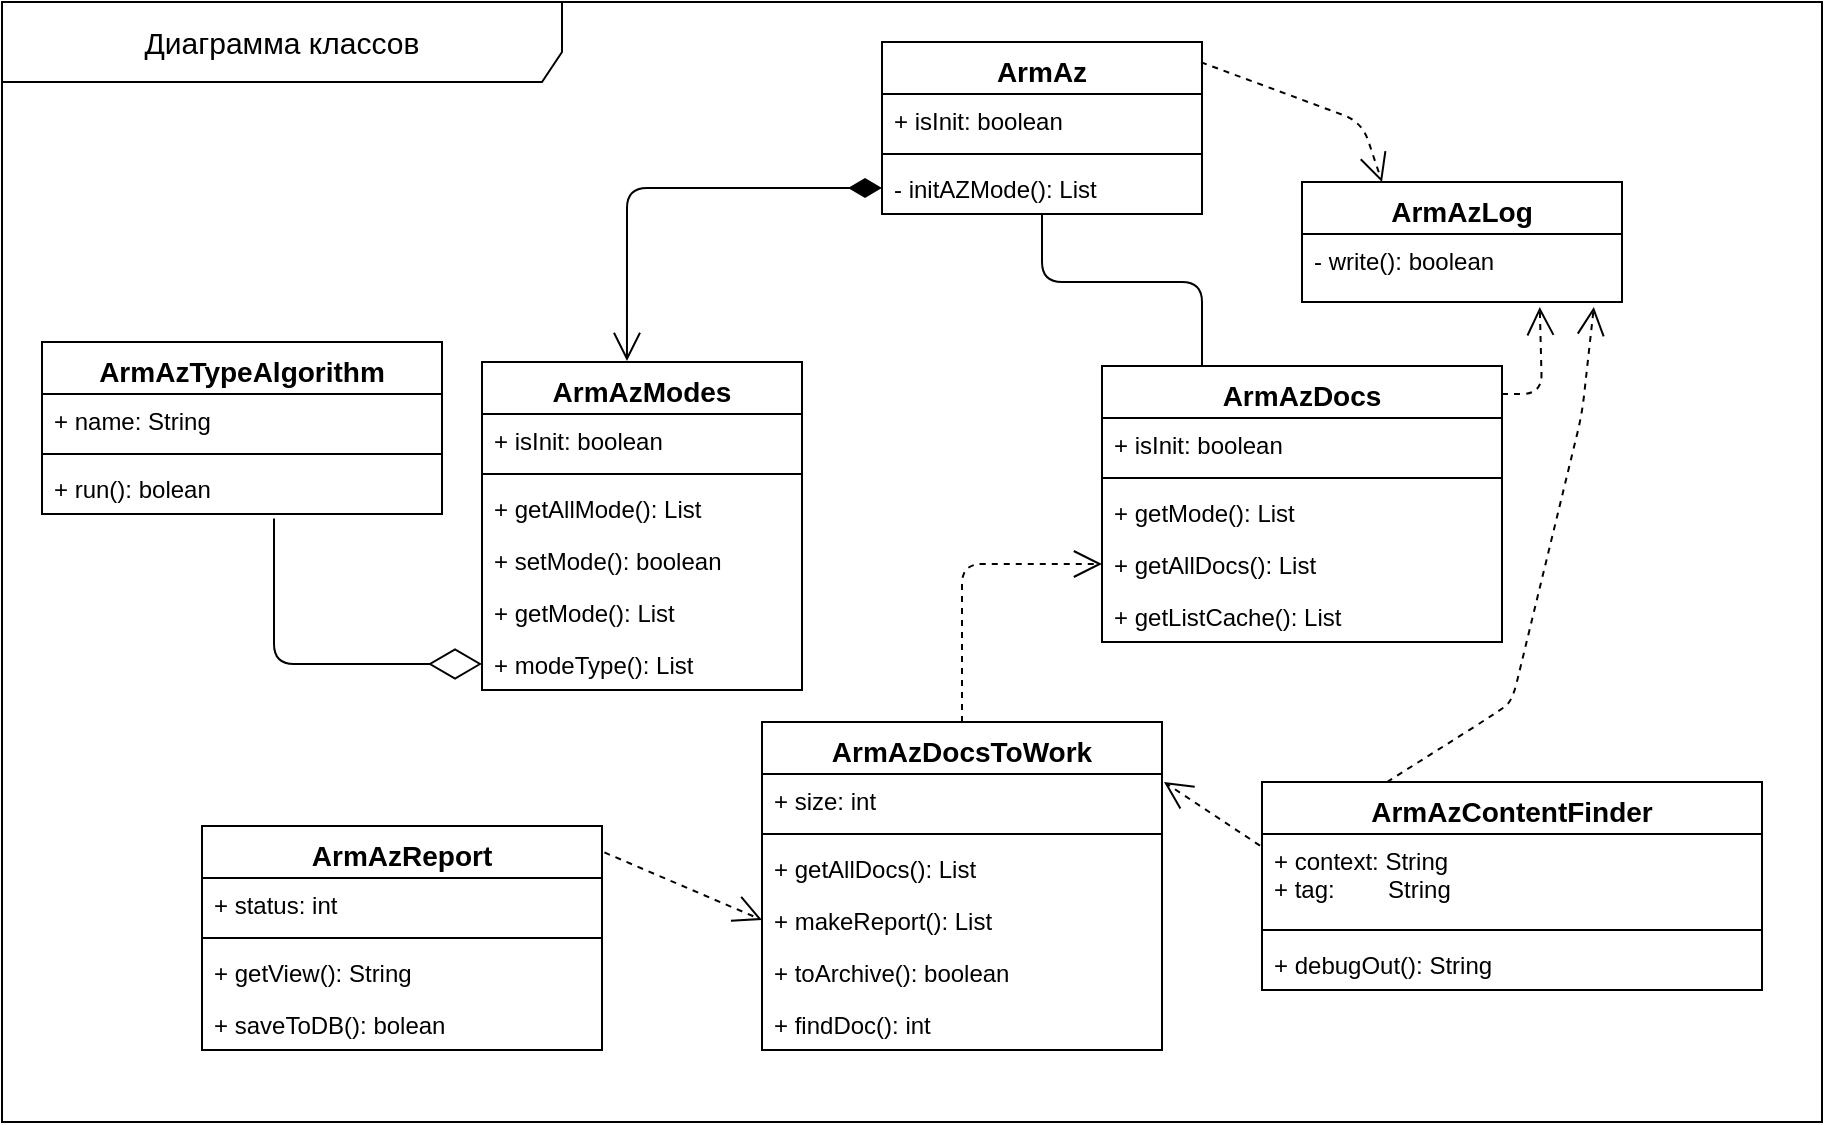 <mxfile version="14.1.8" type="device"><diagram name="Page-1" id="e7e014a7-5840-1c2e-5031-d8a46d1fe8dd"><mxGraphModel dx="2447" dy="948" grid="1" gridSize="10" guides="1" tooltips="1" connect="1" arrows="1" fold="1" page="1" pageScale="1" pageWidth="1169" pageHeight="826" background="none" math="0" shadow="0"><root><mxCell id="0"/><mxCell id="1" parent="0"/><mxCell id="31887JfQ04T_51z_vyh9-67" value="&lt;font style=&quot;font-size: 15px&quot;&gt;Диаграмма классов&lt;/font&gt;" style="shape=umlFrame;whiteSpace=wrap;html=1;width=280;height=40;" parent="1" vertex="1"><mxGeometry x="-1070" y="10" width="910" height="560" as="geometry"/></mxCell><mxCell id="ngeDPCmfLv5NixrIfcG_-1" value="ArmAz" style="swimlane;fontStyle=1;align=center;verticalAlign=top;childLayout=stackLayout;horizontal=1;startSize=26;horizontalStack=0;resizeParent=1;resizeParentMax=0;resizeLast=0;collapsible=1;marginBottom=0;fontSize=14;" vertex="1" parent="1"><mxGeometry x="-630" y="30" width="160" height="86" as="geometry"/></mxCell><mxCell id="ngeDPCmfLv5NixrIfcG_-2" value="+ isInit: boolean" style="text;strokeColor=none;fillColor=none;align=left;verticalAlign=top;spacingLeft=4;spacingRight=4;overflow=hidden;rotatable=0;points=[[0,0.5],[1,0.5]];portConstraint=eastwest;" vertex="1" parent="ngeDPCmfLv5NixrIfcG_-1"><mxGeometry y="26" width="160" height="26" as="geometry"/></mxCell><mxCell id="ngeDPCmfLv5NixrIfcG_-3" value="" style="line;strokeWidth=1;fillColor=none;align=left;verticalAlign=middle;spacingTop=-1;spacingLeft=3;spacingRight=3;rotatable=0;labelPosition=right;points=[];portConstraint=eastwest;" vertex="1" parent="ngeDPCmfLv5NixrIfcG_-1"><mxGeometry y="52" width="160" height="8" as="geometry"/></mxCell><mxCell id="ngeDPCmfLv5NixrIfcG_-16" value="- initAZMode(): List" style="text;strokeColor=none;fillColor=none;align=left;verticalAlign=top;spacingLeft=4;spacingRight=4;overflow=hidden;rotatable=0;points=[[0,0.5],[1,0.5]];portConstraint=eastwest;" vertex="1" parent="ngeDPCmfLv5NixrIfcG_-1"><mxGeometry y="60" width="160" height="26" as="geometry"/></mxCell><mxCell id="ngeDPCmfLv5NixrIfcG_-5" value="ArmAzModes" style="swimlane;fontStyle=1;align=center;verticalAlign=top;childLayout=stackLayout;horizontal=1;startSize=26;horizontalStack=0;resizeParent=1;resizeParentMax=0;resizeLast=0;collapsible=1;marginBottom=0;fontSize=14;" vertex="1" parent="1"><mxGeometry x="-830" y="190" width="160" height="164" as="geometry"/></mxCell><mxCell id="ngeDPCmfLv5NixrIfcG_-6" value="+ isInit: boolean" style="text;strokeColor=none;fillColor=none;align=left;verticalAlign=top;spacingLeft=4;spacingRight=4;overflow=hidden;rotatable=0;points=[[0,0.5],[1,0.5]];portConstraint=eastwest;" vertex="1" parent="ngeDPCmfLv5NixrIfcG_-5"><mxGeometry y="26" width="160" height="26" as="geometry"/></mxCell><mxCell id="ngeDPCmfLv5NixrIfcG_-7" value="" style="line;strokeWidth=1;fillColor=none;align=left;verticalAlign=middle;spacingTop=-1;spacingLeft=3;spacingRight=3;rotatable=0;labelPosition=right;points=[];portConstraint=eastwest;" vertex="1" parent="ngeDPCmfLv5NixrIfcG_-5"><mxGeometry y="52" width="160" height="8" as="geometry"/></mxCell><mxCell id="ngeDPCmfLv5NixrIfcG_-8" value="+ getAllMode(): List" style="text;strokeColor=none;fillColor=none;align=left;verticalAlign=top;spacingLeft=4;spacingRight=4;overflow=hidden;rotatable=0;points=[[0,0.5],[1,0.5]];portConstraint=eastwest;" vertex="1" parent="ngeDPCmfLv5NixrIfcG_-5"><mxGeometry y="60" width="160" height="26" as="geometry"/></mxCell><mxCell id="ngeDPCmfLv5NixrIfcG_-9" value="+ setMode(): boolean" style="text;strokeColor=none;fillColor=none;align=left;verticalAlign=top;spacingLeft=4;spacingRight=4;overflow=hidden;rotatable=0;points=[[0,0.5],[1,0.5]];portConstraint=eastwest;" vertex="1" parent="ngeDPCmfLv5NixrIfcG_-5"><mxGeometry y="86" width="160" height="26" as="geometry"/></mxCell><mxCell id="ngeDPCmfLv5NixrIfcG_-10" value="+ getMode(): List" style="text;strokeColor=none;fillColor=none;align=left;verticalAlign=top;spacingLeft=4;spacingRight=4;overflow=hidden;rotatable=0;points=[[0,0.5],[1,0.5]];portConstraint=eastwest;" vertex="1" parent="ngeDPCmfLv5NixrIfcG_-5"><mxGeometry y="112" width="160" height="26" as="geometry"/></mxCell><mxCell id="ngeDPCmfLv5NixrIfcG_-71" value="+ modeType(): List" style="text;strokeColor=none;fillColor=none;align=left;verticalAlign=top;spacingLeft=4;spacingRight=4;overflow=hidden;rotatable=0;points=[[0,0.5],[1,0.5]];portConstraint=eastwest;" vertex="1" parent="ngeDPCmfLv5NixrIfcG_-5"><mxGeometry y="138" width="160" height="26" as="geometry"/></mxCell><mxCell id="ngeDPCmfLv5NixrIfcG_-17" value="" style="endArrow=open;html=1;endSize=12;startArrow=diamondThin;startSize=14;startFill=1;edgeStyle=orthogonalEdgeStyle;align=left;verticalAlign=bottom;fontSize=14;exitX=0;exitY=0.5;exitDx=0;exitDy=0;entryX=0.453;entryY=-0.003;entryDx=0;entryDy=0;entryPerimeter=0;" edge="1" parent="1" source="ngeDPCmfLv5NixrIfcG_-16" target="ngeDPCmfLv5NixrIfcG_-5"><mxGeometry x="-0.643" relative="1" as="geometry"><mxPoint x="-290" y="110" as="sourcePoint"/><mxPoint x="-450" y="350" as="targetPoint"/><mxPoint x="-1" as="offset"/></mxGeometry></mxCell><mxCell id="ngeDPCmfLv5NixrIfcG_-18" value="ArmAzDocs" style="swimlane;fontStyle=1;align=center;verticalAlign=top;childLayout=stackLayout;horizontal=1;startSize=26;horizontalStack=0;resizeParent=1;resizeParentMax=0;resizeLast=0;collapsible=1;marginBottom=0;fontSize=14;" vertex="1" parent="1"><mxGeometry x="-520" y="192" width="200" height="138" as="geometry"/></mxCell><mxCell id="ngeDPCmfLv5NixrIfcG_-19" value="+ isInit: boolean" style="text;strokeColor=none;fillColor=none;align=left;verticalAlign=top;spacingLeft=4;spacingRight=4;overflow=hidden;rotatable=0;points=[[0,0.5],[1,0.5]];portConstraint=eastwest;" vertex="1" parent="ngeDPCmfLv5NixrIfcG_-18"><mxGeometry y="26" width="200" height="26" as="geometry"/></mxCell><mxCell id="ngeDPCmfLv5NixrIfcG_-20" value="" style="line;strokeWidth=1;fillColor=none;align=left;verticalAlign=middle;spacingTop=-1;spacingLeft=3;spacingRight=3;rotatable=0;labelPosition=right;points=[];portConstraint=eastwest;" vertex="1" parent="ngeDPCmfLv5NixrIfcG_-18"><mxGeometry y="52" width="200" height="8" as="geometry"/></mxCell><mxCell id="ngeDPCmfLv5NixrIfcG_-23" value="+ getMode(): List" style="text;strokeColor=none;fillColor=none;align=left;verticalAlign=top;spacingLeft=4;spacingRight=4;overflow=hidden;rotatable=0;points=[[0,0.5],[1,0.5]];portConstraint=eastwest;" vertex="1" parent="ngeDPCmfLv5NixrIfcG_-18"><mxGeometry y="60" width="200" height="26" as="geometry"/></mxCell><mxCell id="ngeDPCmfLv5NixrIfcG_-30" value="+ getAllDocs(): List" style="text;strokeColor=none;fillColor=none;align=left;verticalAlign=top;spacingLeft=4;spacingRight=4;overflow=hidden;rotatable=0;points=[[0,0.5],[1,0.5]];portConstraint=eastwest;" vertex="1" parent="ngeDPCmfLv5NixrIfcG_-18"><mxGeometry y="86" width="200" height="26" as="geometry"/></mxCell><mxCell id="ngeDPCmfLv5NixrIfcG_-43" value="+ getListCache(): List" style="text;strokeColor=none;fillColor=none;align=left;verticalAlign=top;spacingLeft=4;spacingRight=4;overflow=hidden;rotatable=0;points=[[0,0.5],[1,0.5]];portConstraint=eastwest;" vertex="1" parent="ngeDPCmfLv5NixrIfcG_-18"><mxGeometry y="112" width="200" height="26" as="geometry"/></mxCell><mxCell id="ngeDPCmfLv5NixrIfcG_-24" value="ArmAzReport" style="swimlane;fontStyle=1;align=center;verticalAlign=top;childLayout=stackLayout;horizontal=1;startSize=26;horizontalStack=0;resizeParent=1;resizeParentMax=0;resizeLast=0;collapsible=1;marginBottom=0;fontSize=14;" vertex="1" parent="1"><mxGeometry x="-970" y="422" width="200" height="112" as="geometry"/></mxCell><mxCell id="ngeDPCmfLv5NixrIfcG_-25" value="+ status: int" style="text;strokeColor=none;fillColor=none;align=left;verticalAlign=top;spacingLeft=4;spacingRight=4;overflow=hidden;rotatable=0;points=[[0,0.5],[1,0.5]];portConstraint=eastwest;" vertex="1" parent="ngeDPCmfLv5NixrIfcG_-24"><mxGeometry y="26" width="200" height="26" as="geometry"/></mxCell><mxCell id="ngeDPCmfLv5NixrIfcG_-26" value="" style="line;strokeWidth=1;fillColor=none;align=left;verticalAlign=middle;spacingTop=-1;spacingLeft=3;spacingRight=3;rotatable=0;labelPosition=right;points=[];portConstraint=eastwest;" vertex="1" parent="ngeDPCmfLv5NixrIfcG_-24"><mxGeometry y="52" width="200" height="8" as="geometry"/></mxCell><mxCell id="ngeDPCmfLv5NixrIfcG_-29" value="+ getView(): String" style="text;strokeColor=none;fillColor=none;align=left;verticalAlign=top;spacingLeft=4;spacingRight=4;overflow=hidden;rotatable=0;points=[[0,0.5],[1,0.5]];portConstraint=eastwest;" vertex="1" parent="ngeDPCmfLv5NixrIfcG_-24"><mxGeometry y="60" width="200" height="26" as="geometry"/></mxCell><mxCell id="ngeDPCmfLv5NixrIfcG_-64" value="+ saveToDB(): bolean" style="text;strokeColor=none;fillColor=none;align=left;verticalAlign=top;spacingLeft=4;spacingRight=4;overflow=hidden;rotatable=0;points=[[0,0.5],[1,0.5]];portConstraint=eastwest;" vertex="1" parent="ngeDPCmfLv5NixrIfcG_-24"><mxGeometry y="86" width="200" height="26" as="geometry"/></mxCell><mxCell id="ngeDPCmfLv5NixrIfcG_-33" value="ArmAzDocsToWork" style="swimlane;fontStyle=1;align=center;verticalAlign=top;childLayout=stackLayout;horizontal=1;startSize=26;horizontalStack=0;resizeParent=1;resizeParentMax=0;resizeLast=0;collapsible=1;marginBottom=0;fontSize=14;" vertex="1" parent="1"><mxGeometry x="-690" y="370" width="200" height="164" as="geometry"/></mxCell><mxCell id="ngeDPCmfLv5NixrIfcG_-34" value="+ size: int" style="text;strokeColor=none;fillColor=none;align=left;verticalAlign=top;spacingLeft=4;spacingRight=4;overflow=hidden;rotatable=0;points=[[0,0.5],[1,0.5]];portConstraint=eastwest;" vertex="1" parent="ngeDPCmfLv5NixrIfcG_-33"><mxGeometry y="26" width="200" height="26" as="geometry"/></mxCell><mxCell id="ngeDPCmfLv5NixrIfcG_-35" value="" style="line;strokeWidth=1;fillColor=none;align=left;verticalAlign=middle;spacingTop=-1;spacingLeft=3;spacingRight=3;rotatable=0;labelPosition=right;points=[];portConstraint=eastwest;" vertex="1" parent="ngeDPCmfLv5NixrIfcG_-33"><mxGeometry y="52" width="200" height="8" as="geometry"/></mxCell><mxCell id="ngeDPCmfLv5NixrIfcG_-37" value="+ getAllDocs(): List" style="text;strokeColor=none;fillColor=none;align=left;verticalAlign=top;spacingLeft=4;spacingRight=4;overflow=hidden;rotatable=0;points=[[0,0.5],[1,0.5]];portConstraint=eastwest;" vertex="1" parent="ngeDPCmfLv5NixrIfcG_-33"><mxGeometry y="60" width="200" height="26" as="geometry"/></mxCell><mxCell id="ngeDPCmfLv5NixrIfcG_-38" value="+ makeReport(): List" style="text;strokeColor=none;fillColor=none;align=left;verticalAlign=top;spacingLeft=4;spacingRight=4;overflow=hidden;rotatable=0;points=[[0,0.5],[1,0.5]];portConstraint=eastwest;" vertex="1" parent="ngeDPCmfLv5NixrIfcG_-33"><mxGeometry y="86" width="200" height="26" as="geometry"/></mxCell><mxCell id="ngeDPCmfLv5NixrIfcG_-55" value="+ toArchive(): boolean" style="text;strokeColor=none;fillColor=none;align=left;verticalAlign=top;spacingLeft=4;spacingRight=4;overflow=hidden;rotatable=0;points=[[0,0.5],[1,0.5]];portConstraint=eastwest;" vertex="1" parent="ngeDPCmfLv5NixrIfcG_-33"><mxGeometry y="112" width="200" height="26" as="geometry"/></mxCell><mxCell id="ngeDPCmfLv5NixrIfcG_-57" value="+ findDoc(): int" style="text;strokeColor=none;fillColor=none;align=left;verticalAlign=top;spacingLeft=4;spacingRight=4;overflow=hidden;rotatable=0;points=[[0,0.5],[1,0.5]];portConstraint=eastwest;" vertex="1" parent="ngeDPCmfLv5NixrIfcG_-33"><mxGeometry y="138" width="200" height="26" as="geometry"/></mxCell><mxCell id="ngeDPCmfLv5NixrIfcG_-40" value="" style="endArrow=open;endSize=12;dashed=1;html=1;fontSize=14;exitX=1.006;exitY=0.118;exitDx=0;exitDy=0;entryX=0;entryY=0.5;entryDx=0;entryDy=0;exitPerimeter=0;" edge="1" parent="1" source="ngeDPCmfLv5NixrIfcG_-24" target="ngeDPCmfLv5NixrIfcG_-38"><mxGeometry x="0.184" y="91" width="160" relative="1" as="geometry"><mxPoint x="-780" y="443" as="sourcePoint"/><mxPoint x="-400" y="730" as="targetPoint"/><mxPoint as="offset"/></mxGeometry></mxCell><mxCell id="ngeDPCmfLv5NixrIfcG_-46" value="" style="endArrow=none;html=1;fontSize=14;exitX=0.25;exitY=0;exitDx=0;exitDy=0;" edge="1" parent="1" source="ngeDPCmfLv5NixrIfcG_-18" target="ngeDPCmfLv5NixrIfcG_-16"><mxGeometry width="50" height="50" relative="1" as="geometry"><mxPoint x="-550" y="320" as="sourcePoint"/><mxPoint x="-500" y="270" as="targetPoint"/><Array as="points"><mxPoint x="-470" y="150"/><mxPoint x="-550" y="150"/></Array></mxGeometry></mxCell><mxCell id="ngeDPCmfLv5NixrIfcG_-47" value="" style="endArrow=open;endSize=12;dashed=1;html=1;fontSize=14;exitX=0.5;exitY=0;exitDx=0;exitDy=0;entryX=0;entryY=0.5;entryDx=0;entryDy=0;" edge="1" parent="1" source="ngeDPCmfLv5NixrIfcG_-33" target="ngeDPCmfLv5NixrIfcG_-30"><mxGeometry y="50" width="160" relative="1" as="geometry"><mxPoint x="-680" y="350" as="sourcePoint"/><mxPoint x="-590" y="280" as="targetPoint"/><Array as="points"><mxPoint x="-590" y="291"/></Array><mxPoint as="offset"/></mxGeometry></mxCell><mxCell id="ngeDPCmfLv5NixrIfcG_-48" value="ArmAzLog" style="swimlane;fontStyle=1;align=center;verticalAlign=top;childLayout=stackLayout;horizontal=1;startSize=26;horizontalStack=0;resizeParent=1;resizeParentMax=0;resizeLast=0;collapsible=1;marginBottom=0;fontSize=14;" vertex="1" parent="1"><mxGeometry x="-420" y="100" width="160" height="60" as="geometry"/></mxCell><mxCell id="ngeDPCmfLv5NixrIfcG_-51" value="- write(): boolean" style="text;strokeColor=none;fillColor=none;align=left;verticalAlign=top;spacingLeft=4;spacingRight=4;overflow=hidden;rotatable=0;points=[[0,0.5],[1,0.5]];portConstraint=eastwest;" vertex="1" parent="ngeDPCmfLv5NixrIfcG_-48"><mxGeometry y="26" width="160" height="34" as="geometry"/></mxCell><mxCell id="ngeDPCmfLv5NixrIfcG_-52" value="" style="endArrow=open;endSize=12;dashed=1;html=1;fontSize=14;exitX=0.997;exitY=0.118;exitDx=0;exitDy=0;exitPerimeter=0;entryX=0.25;entryY=0;entryDx=0;entryDy=0;" edge="1" parent="1" source="ngeDPCmfLv5NixrIfcG_-1" target="ngeDPCmfLv5NixrIfcG_-48"><mxGeometry y="50" width="160" relative="1" as="geometry"><mxPoint x="-320" y="500" as="sourcePoint"/><mxPoint x="-410" y="130" as="targetPoint"/><Array as="points"><mxPoint x="-390" y="70"/></Array><mxPoint as="offset"/></mxGeometry></mxCell><mxCell id="ngeDPCmfLv5NixrIfcG_-56" value="" style="endArrow=open;endSize=12;dashed=1;html=1;fontSize=14;exitX=1;exitY=0.101;exitDx=0;exitDy=0;exitPerimeter=0;entryX=0.743;entryY=1.073;entryDx=0;entryDy=0;entryPerimeter=0;" edge="1" parent="1" source="ngeDPCmfLv5NixrIfcG_-18" target="ngeDPCmfLv5NixrIfcG_-51"><mxGeometry y="50" width="160" relative="1" as="geometry"><mxPoint x="-190" y="480" as="sourcePoint"/><mxPoint x="-170" y="290" as="targetPoint"/><Array as="points"><mxPoint x="-300" y="206"/></Array><mxPoint as="offset"/></mxGeometry></mxCell><mxCell id="ngeDPCmfLv5NixrIfcG_-58" value="ArmAzContentFinder" style="swimlane;fontStyle=1;align=center;verticalAlign=top;childLayout=stackLayout;horizontal=1;startSize=26;horizontalStack=0;resizeParent=1;resizeParentMax=0;resizeLast=0;collapsible=1;marginBottom=0;fontSize=14;" vertex="1" parent="1"><mxGeometry x="-440" y="400" width="250" height="104" as="geometry"/></mxCell><mxCell id="ngeDPCmfLv5NixrIfcG_-59" value="+ context: String&#10;+ tag:        String" style="text;strokeColor=none;fillColor=none;align=left;verticalAlign=top;spacingLeft=4;spacingRight=4;overflow=hidden;rotatable=0;points=[[0,0.5],[1,0.5]];portConstraint=eastwest;" vertex="1" parent="ngeDPCmfLv5NixrIfcG_-58"><mxGeometry y="26" width="250" height="44" as="geometry"/></mxCell><mxCell id="ngeDPCmfLv5NixrIfcG_-60" value="" style="line;strokeWidth=1;fillColor=none;align=left;verticalAlign=middle;spacingTop=-1;spacingLeft=3;spacingRight=3;rotatable=0;labelPosition=right;points=[];portConstraint=eastwest;" vertex="1" parent="ngeDPCmfLv5NixrIfcG_-58"><mxGeometry y="70" width="250" height="8" as="geometry"/></mxCell><mxCell id="ngeDPCmfLv5NixrIfcG_-61" value="+ debugOut(): String" style="text;strokeColor=none;fillColor=none;align=left;verticalAlign=top;spacingLeft=4;spacingRight=4;overflow=hidden;rotatable=0;points=[[0,0.5],[1,0.5]];portConstraint=eastwest;" vertex="1" parent="ngeDPCmfLv5NixrIfcG_-58"><mxGeometry y="78" width="250" height="26" as="geometry"/></mxCell><mxCell id="ngeDPCmfLv5NixrIfcG_-63" value="" style="endArrow=open;endSize=12;dashed=1;html=1;fontSize=14;exitX=-0.004;exitY=0.132;exitDx=0;exitDy=0;exitPerimeter=0;" edge="1" parent="1" source="ngeDPCmfLv5NixrIfcG_-59"><mxGeometry x="0.184" y="91" width="160" relative="1" as="geometry"><mxPoint x="-700" y="609.998" as="sourcePoint"/><mxPoint x="-489" y="400" as="targetPoint"/><mxPoint as="offset"/></mxGeometry></mxCell><mxCell id="ngeDPCmfLv5NixrIfcG_-65" value="" style="endArrow=open;endSize=12;dashed=1;html=1;fontSize=14;exitX=0.25;exitY=0;exitDx=0;exitDy=0;entryX=0.912;entryY=1.073;entryDx=0;entryDy=0;entryPerimeter=0;" edge="1" parent="1" source="ngeDPCmfLv5NixrIfcG_-58" target="ngeDPCmfLv5NixrIfcG_-51"><mxGeometry y="50" width="160" relative="1" as="geometry"><mxPoint x="-310" y="215.938" as="sourcePoint"/><mxPoint x="-291.12" y="172.482" as="targetPoint"/><Array as="points"><mxPoint x="-330" y="370"/><mxPoint x="-315" y="360"/><mxPoint x="-280" y="216"/></Array><mxPoint as="offset"/></mxGeometry></mxCell><mxCell id="ngeDPCmfLv5NixrIfcG_-66" value="ArmAzTypeAlgorithm" style="swimlane;fontStyle=1;align=center;verticalAlign=top;childLayout=stackLayout;horizontal=1;startSize=26;horizontalStack=0;resizeParent=1;resizeParentMax=0;resizeLast=0;collapsible=1;marginBottom=0;fontSize=14;" vertex="1" parent="1"><mxGeometry x="-1050" y="180" width="200" height="86" as="geometry"/></mxCell><mxCell id="ngeDPCmfLv5NixrIfcG_-67" value="+ name: String" style="text;strokeColor=none;fillColor=none;align=left;verticalAlign=top;spacingLeft=4;spacingRight=4;overflow=hidden;rotatable=0;points=[[0,0.5],[1,0.5]];portConstraint=eastwest;" vertex="1" parent="ngeDPCmfLv5NixrIfcG_-66"><mxGeometry y="26" width="200" height="26" as="geometry"/></mxCell><mxCell id="ngeDPCmfLv5NixrIfcG_-68" value="" style="line;strokeWidth=1;fillColor=none;align=left;verticalAlign=middle;spacingTop=-1;spacingLeft=3;spacingRight=3;rotatable=0;labelPosition=right;points=[];portConstraint=eastwest;" vertex="1" parent="ngeDPCmfLv5NixrIfcG_-66"><mxGeometry y="52" width="200" height="8" as="geometry"/></mxCell><mxCell id="ngeDPCmfLv5NixrIfcG_-70" value="+ run(): bolean" style="text;strokeColor=none;fillColor=none;align=left;verticalAlign=top;spacingLeft=4;spacingRight=4;overflow=hidden;rotatable=0;points=[[0,0.5],[1,0.5]];portConstraint=eastwest;" vertex="1" parent="ngeDPCmfLv5NixrIfcG_-66"><mxGeometry y="60" width="200" height="26" as="geometry"/></mxCell><mxCell id="ngeDPCmfLv5NixrIfcG_-72" value="" style="endArrow=diamondThin;endFill=0;endSize=24;html=1;fontSize=14;entryX=0;entryY=0.5;entryDx=0;entryDy=0;exitX=0.58;exitY=1.086;exitDx=0;exitDy=0;exitPerimeter=0;" edge="1" parent="1" source="ngeDPCmfLv5NixrIfcG_-70" target="ngeDPCmfLv5NixrIfcG_-71"><mxGeometry width="160" relative="1" as="geometry"><mxPoint x="-960" y="310" as="sourcePoint"/><mxPoint x="-800" y="690" as="targetPoint"/><Array as="points"><mxPoint x="-934" y="341"/></Array></mxGeometry></mxCell></root></mxGraphModel></diagram></mxfile>
